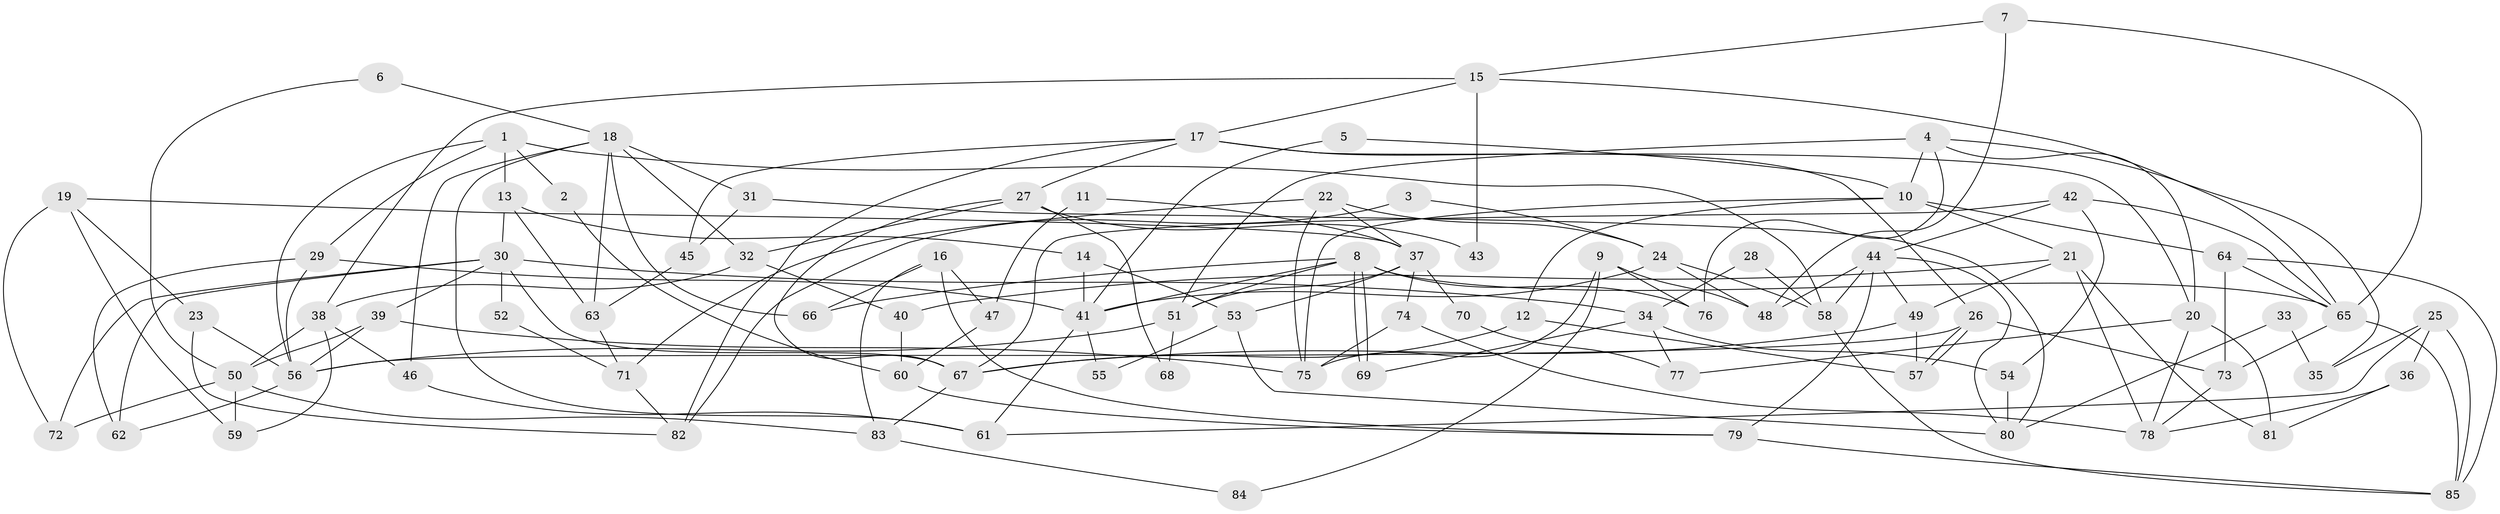 // Generated by graph-tools (version 1.1) at 2025/11/02/27/25 16:11:21]
// undirected, 85 vertices, 170 edges
graph export_dot {
graph [start="1"]
  node [color=gray90,style=filled];
  1;
  2;
  3;
  4;
  5;
  6;
  7;
  8;
  9;
  10;
  11;
  12;
  13;
  14;
  15;
  16;
  17;
  18;
  19;
  20;
  21;
  22;
  23;
  24;
  25;
  26;
  27;
  28;
  29;
  30;
  31;
  32;
  33;
  34;
  35;
  36;
  37;
  38;
  39;
  40;
  41;
  42;
  43;
  44;
  45;
  46;
  47;
  48;
  49;
  50;
  51;
  52;
  53;
  54;
  55;
  56;
  57;
  58;
  59;
  60;
  61;
  62;
  63;
  64;
  65;
  66;
  67;
  68;
  69;
  70;
  71;
  72;
  73;
  74;
  75;
  76;
  77;
  78;
  79;
  80;
  81;
  82;
  83;
  84;
  85;
  1 -- 29;
  1 -- 56;
  1 -- 2;
  1 -- 13;
  1 -- 58;
  2 -- 60;
  3 -- 82;
  3 -- 24;
  4 -- 10;
  4 -- 51;
  4 -- 20;
  4 -- 35;
  4 -- 76;
  5 -- 41;
  5 -- 10;
  6 -- 18;
  6 -- 50;
  7 -- 65;
  7 -- 48;
  7 -- 15;
  8 -- 69;
  8 -- 69;
  8 -- 41;
  8 -- 51;
  8 -- 65;
  8 -- 66;
  8 -- 76;
  9 -- 75;
  9 -- 76;
  9 -- 48;
  9 -- 84;
  10 -- 21;
  10 -- 12;
  10 -- 64;
  10 -- 75;
  11 -- 37;
  11 -- 47;
  12 -- 57;
  12 -- 67;
  13 -- 63;
  13 -- 14;
  13 -- 30;
  14 -- 41;
  14 -- 53;
  15 -- 65;
  15 -- 17;
  15 -- 38;
  15 -- 43;
  16 -- 83;
  16 -- 66;
  16 -- 47;
  16 -- 79;
  17 -- 26;
  17 -- 20;
  17 -- 27;
  17 -- 45;
  17 -- 82;
  18 -- 63;
  18 -- 61;
  18 -- 31;
  18 -- 32;
  18 -- 46;
  18 -- 66;
  19 -- 72;
  19 -- 37;
  19 -- 23;
  19 -- 59;
  20 -- 77;
  20 -- 78;
  20 -- 81;
  21 -- 78;
  21 -- 49;
  21 -- 40;
  21 -- 81;
  22 -- 24;
  22 -- 37;
  22 -- 71;
  22 -- 75;
  23 -- 56;
  23 -- 82;
  24 -- 58;
  24 -- 48;
  24 -- 41;
  25 -- 36;
  25 -- 85;
  25 -- 35;
  25 -- 61;
  26 -- 57;
  26 -- 57;
  26 -- 56;
  26 -- 73;
  27 -- 32;
  27 -- 43;
  27 -- 67;
  27 -- 68;
  28 -- 34;
  28 -- 58;
  29 -- 41;
  29 -- 56;
  29 -- 62;
  30 -- 67;
  30 -- 34;
  30 -- 39;
  30 -- 52;
  30 -- 62;
  30 -- 72;
  31 -- 80;
  31 -- 45;
  32 -- 38;
  32 -- 40;
  33 -- 80;
  33 -- 35;
  34 -- 54;
  34 -- 69;
  34 -- 77;
  36 -- 81;
  36 -- 78;
  37 -- 51;
  37 -- 74;
  37 -- 53;
  37 -- 70;
  38 -- 50;
  38 -- 46;
  38 -- 59;
  39 -- 75;
  39 -- 50;
  39 -- 56;
  40 -- 60;
  41 -- 61;
  41 -- 55;
  42 -- 44;
  42 -- 65;
  42 -- 54;
  42 -- 67;
  44 -- 58;
  44 -- 79;
  44 -- 48;
  44 -- 49;
  44 -- 80;
  45 -- 63;
  46 -- 61;
  47 -- 60;
  49 -- 67;
  49 -- 57;
  50 -- 59;
  50 -- 72;
  50 -- 83;
  51 -- 56;
  51 -- 68;
  52 -- 71;
  53 -- 55;
  53 -- 80;
  54 -- 80;
  56 -- 62;
  58 -- 85;
  60 -- 79;
  63 -- 71;
  64 -- 73;
  64 -- 65;
  64 -- 85;
  65 -- 73;
  65 -- 85;
  67 -- 83;
  70 -- 77;
  71 -- 82;
  73 -- 78;
  74 -- 78;
  74 -- 75;
  79 -- 85;
  83 -- 84;
}
